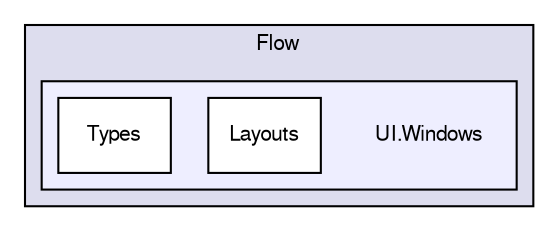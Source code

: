 digraph "UI.Windows" {
  compound=true
  node [ fontsize="10", fontname="FreeSans"];
  edge [ labelfontsize="10", labelfontname="FreeSans"];
  subgraph clusterdir_f2161341da0c2838c2d943d4603ba5b1 {
    graph [ bgcolor="#ddddee", pencolor="black", label="Flow" fontname="FreeSans", fontsize="10", URL="dir_f2161341da0c2838c2d943d4603ba5b1.html"]
  subgraph clusterdir_0d2ac33f80a6c347378073fbc3cb82b0 {
    graph [ bgcolor="#eeeeff", pencolor="black", label="" URL="dir_0d2ac33f80a6c347378073fbc3cb82b0.html"];
    dir_0d2ac33f80a6c347378073fbc3cb82b0 [shape=plaintext label="UI.Windows"];
    dir_f378fc7beed038c3d9caabc27f461fe0 [shape=box label="Layouts" color="black" fillcolor="white" style="filled" URL="dir_f378fc7beed038c3d9caabc27f461fe0.html"];
    dir_bec11062698018a735efe2f0a9ef58d0 [shape=box label="Types" color="black" fillcolor="white" style="filled" URL="dir_bec11062698018a735efe2f0a9ef58d0.html"];
  }
  }
}
